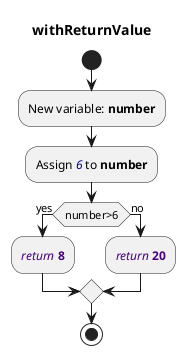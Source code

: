 @startuml
title withReturnValue
start
:New variable: <b>number</b>;
:Assign <color:darkblue><i>6</i></color> to <b>number</b>;
if (number>6) then (yes)
:<color:INDIGO><i>return</i></color> <color:INDIGO><b>8</b></color>;
else (no)
:<color:INDIGO><i>return</i></color> <color:INDIGO><b>20</b></color>;
endif
stop
@enduml
